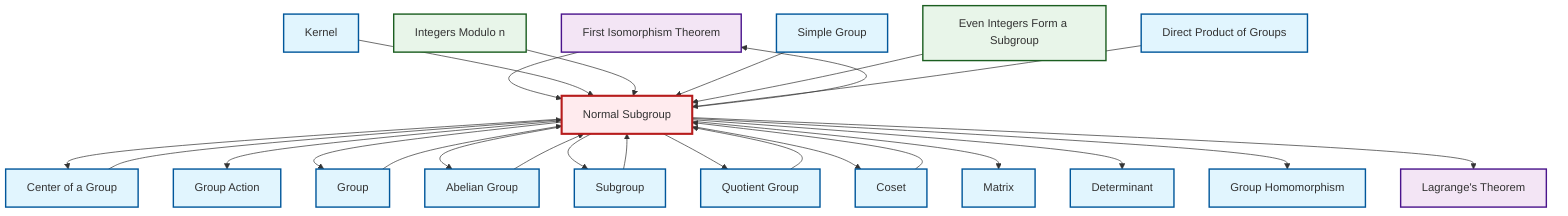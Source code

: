graph TD
    classDef definition fill:#e1f5fe,stroke:#01579b,stroke-width:2px
    classDef theorem fill:#f3e5f5,stroke:#4a148c,stroke-width:2px
    classDef axiom fill:#fff3e0,stroke:#e65100,stroke-width:2px
    classDef example fill:#e8f5e9,stroke:#1b5e20,stroke-width:2px
    classDef current fill:#ffebee,stroke:#b71c1c,stroke-width:3px
    thm-first-isomorphism["First Isomorphism Theorem"]:::theorem
    thm-lagrange["Lagrange's Theorem"]:::theorem
    def-coset["Coset"]:::definition
    def-direct-product["Direct Product of Groups"]:::definition
    ex-quotient-integers-mod-n["Integers Modulo n"]:::example
    def-group["Group"]:::definition
    def-group-action["Group Action"]:::definition
    def-homomorphism["Group Homomorphism"]:::definition
    def-quotient-group["Quotient Group"]:::definition
    def-matrix["Matrix"]:::definition
    def-simple-group["Simple Group"]:::definition
    def-kernel["Kernel"]:::definition
    def-abelian-group["Abelian Group"]:::definition
    def-center-of-group["Center of a Group"]:::definition
    def-normal-subgroup["Normal Subgroup"]:::definition
    ex-even-integers-subgroup["Even Integers Form a Subgroup"]:::example
    def-determinant["Determinant"]:::definition
    def-subgroup["Subgroup"]:::definition
    def-normal-subgroup --> def-center-of-group
    def-normal-subgroup --> thm-first-isomorphism
    thm-first-isomorphism --> def-normal-subgroup
    def-center-of-group --> def-normal-subgroup
    def-normal-subgroup --> def-group-action
    def-kernel --> def-normal-subgroup
    def-normal-subgroup --> def-group
    ex-quotient-integers-mod-n --> def-normal-subgroup
    def-normal-subgroup --> def-abelian-group
    def-normal-subgroup --> def-subgroup
    def-simple-group --> def-normal-subgroup
    def-coset --> def-normal-subgroup
    def-quotient-group --> def-normal-subgroup
    def-abelian-group --> def-normal-subgroup
    ex-even-integers-subgroup --> def-normal-subgroup
    def-normal-subgroup --> def-quotient-group
    def-direct-product --> def-normal-subgroup
    def-group --> def-normal-subgroup
    def-normal-subgroup --> def-coset
    def-subgroup --> def-normal-subgroup
    def-normal-subgroup --> def-matrix
    def-normal-subgroup --> def-determinant
    def-normal-subgroup --> def-homomorphism
    def-normal-subgroup --> thm-lagrange
    class def-normal-subgroup current